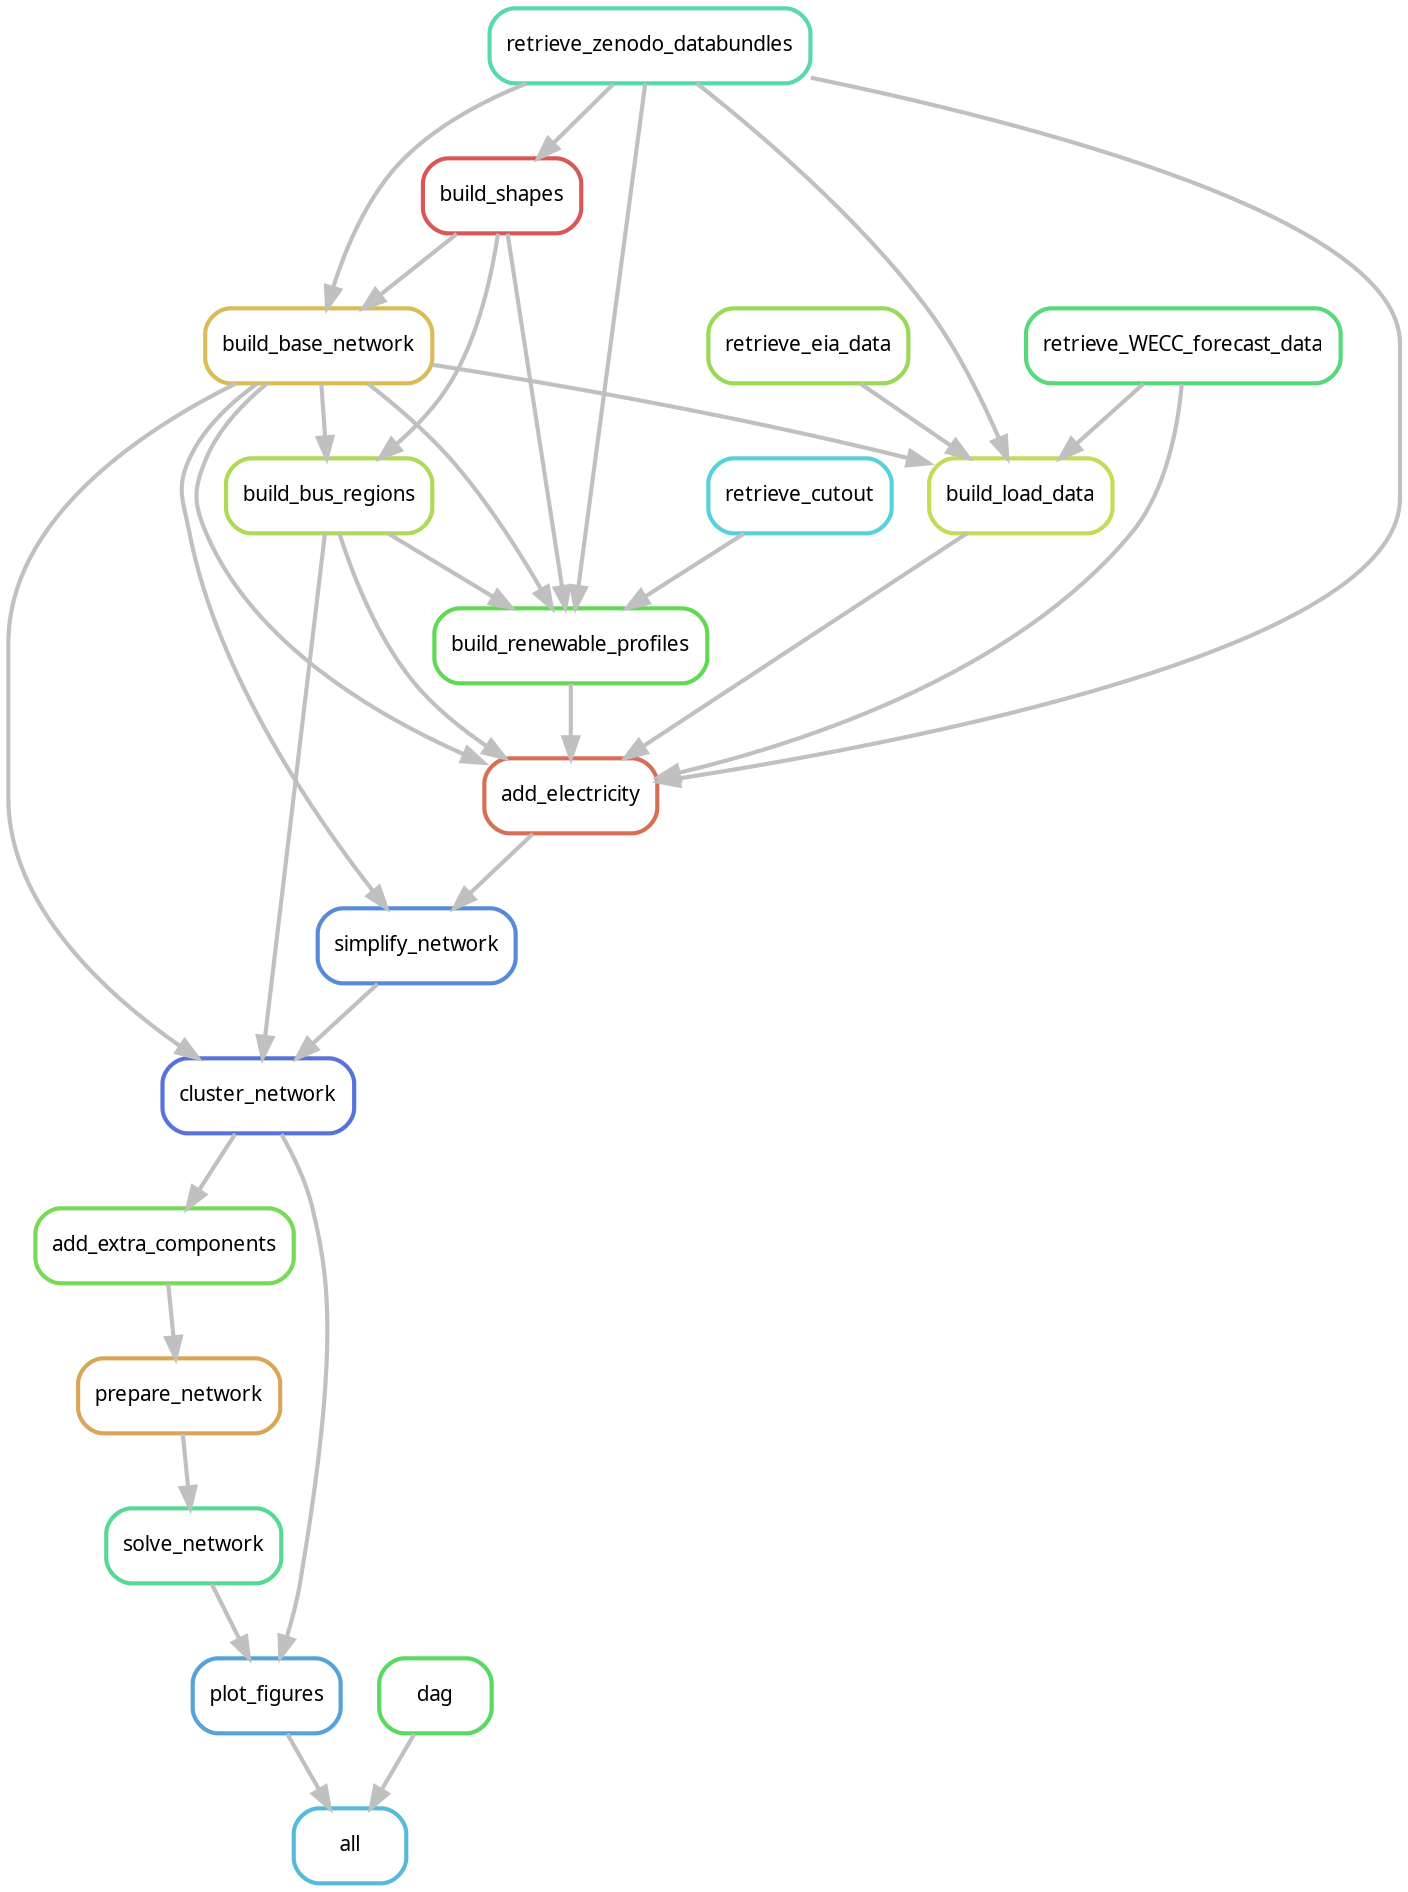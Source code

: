 digraph snakemake_dag {
    graph[bgcolor=white, margin=0];
    node[shape=box, style=rounded, fontname=sans,                 fontsize=10, penwidth=2];
    edge[penwidth=2, color=grey];
	0[label = "all", color = "0.54 0.6 0.85", style="rounded"];
	1[label = "plot_figures", color = "0.57 0.6 0.85", style="rounded"];
	2[label = "solve_network", color = "0.41 0.6 0.85", style="rounded"];
	3[label = "prepare_network", color = "0.10 0.6 0.85", style="rounded"];
	4[label = "add_extra_components", color = "0.29 0.6 0.85", style="rounded"];
	5[label = "cluster_network", color = "0.63 0.6 0.85", style="rounded"];
	6[label = "simplify_network", color = "0.60 0.6 0.85", style="rounded"];
	7[label = "build_base_network", color = "0.13 0.6 0.85", style="rounded"];
	8[label = "retrieve_zenodo_databundles", color = "0.44 0.6 0.85", style="rounded"];
	9[label = "build_shapes", color = "0.00 0.6 0.85", style="rounded"];
	10[label = "add_electricity", color = "0.03 0.6 0.85", style="rounded"];
	11[label = "build_renewable_profiles", color = "0.32 0.6 0.85", style="rounded"];
	12[label = "build_bus_regions", color = "0.22 0.6 0.85", style="rounded"];
	13[label = "retrieve_cutout", color = "0.51 0.6 0.85", style="rounded"];
	14[label = "build_load_data", color = "0.19 0.6 0.85", style="rounded"];
	15[label = "retrieve_WECC_forecast_data", color = "0.38 0.6 0.85", style="rounded"];
	16[label = "retrieve_eia_data", color = "0.25 0.6 0.85", style="rounded"];
	17[label = "dag", color = "0.35 0.6 0.85", style="rounded"];
	17 -> 0
	1 -> 0
	2 -> 1
	5 -> 1
	3 -> 2
	4 -> 3
	5 -> 4
	7 -> 5
	12 -> 5
	6 -> 5
	7 -> 6
	10 -> 6
	8 -> 7
	9 -> 7
	8 -> 9
	14 -> 10
	11 -> 10
	15 -> 10
	7 -> 10
	8 -> 10
	12 -> 10
	9 -> 11
	13 -> 11
	7 -> 11
	8 -> 11
	12 -> 11
	7 -> 12
	9 -> 12
	7 -> 14
	15 -> 14
	16 -> 14
	8 -> 14
}            
